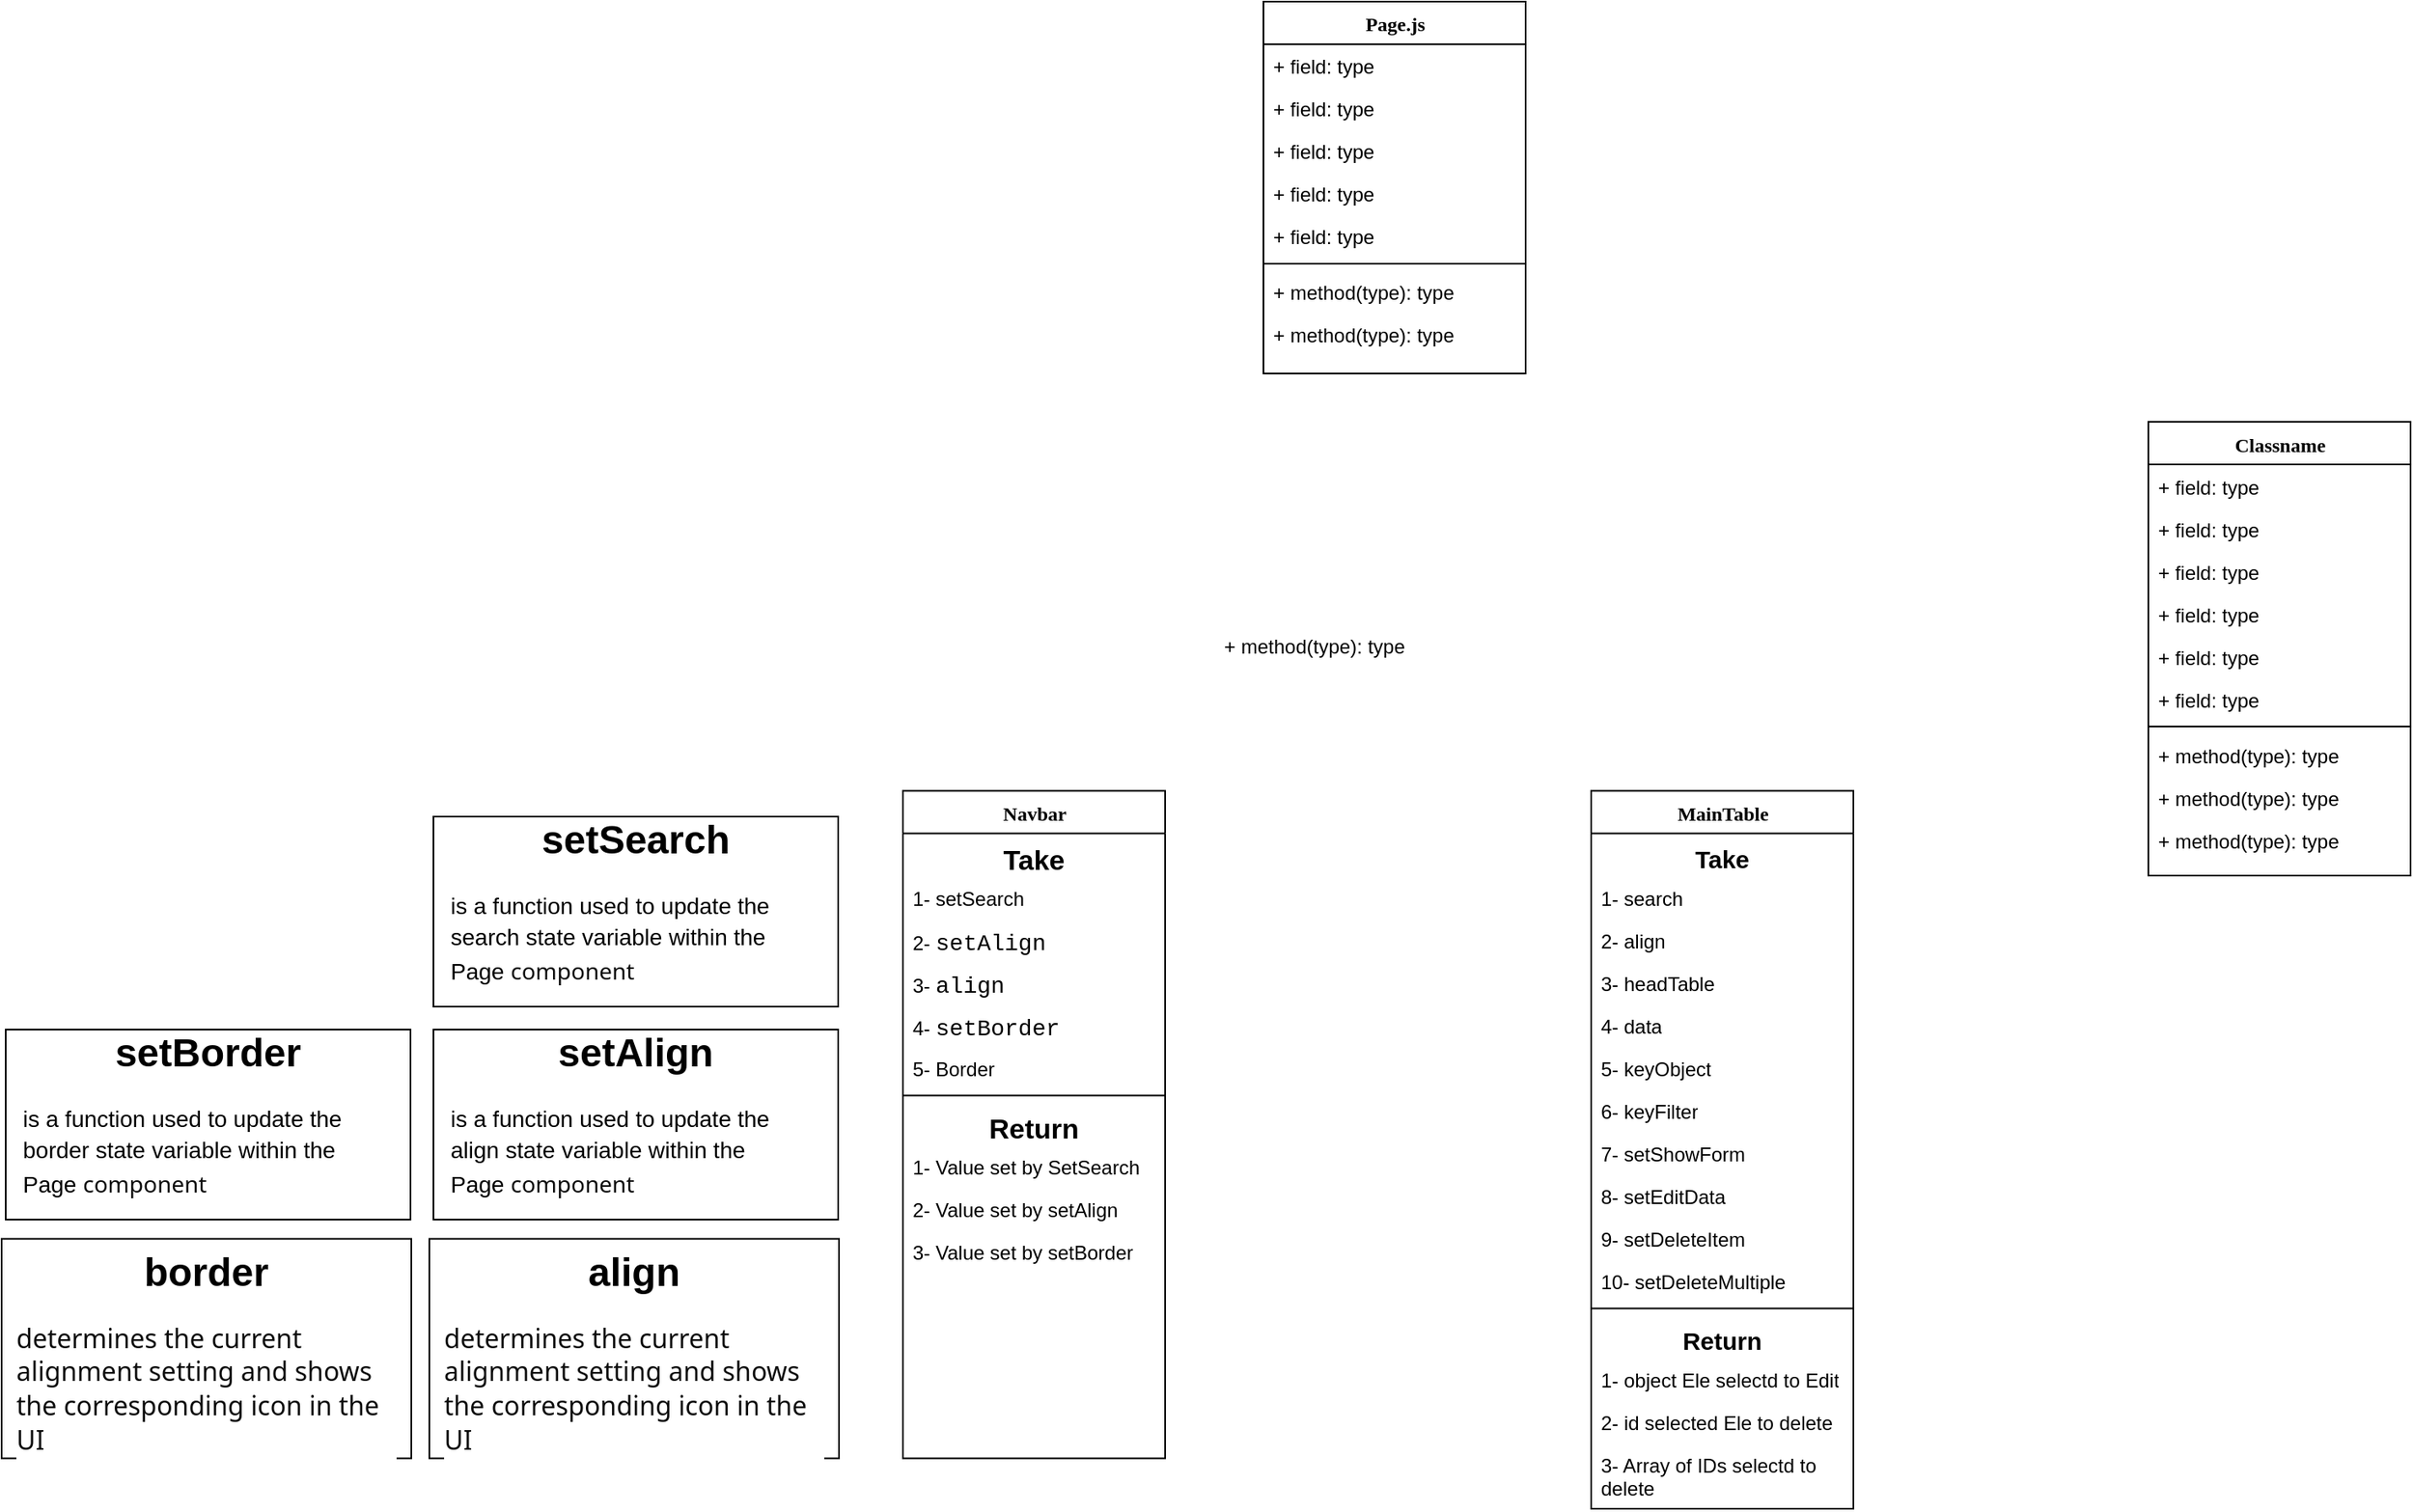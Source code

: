 <mxfile version="24.2.3" type="github">
  <diagram name="Page-1" id="9f46799a-70d6-7492-0946-bef42562c5a5">
    <mxGraphModel dx="1652" dy="1876" grid="1" gridSize="10" guides="1" tooltips="1" connect="1" arrows="1" fold="1" page="1" pageScale="1" pageWidth="1100" pageHeight="850" background="none" math="0" shadow="0">
      <root>
        <mxCell id="0" />
        <mxCell id="1" parent="0" />
        <mxCell id="78961159f06e98e8-17" value="Page.js&lt;div&gt;&lt;br&gt;&lt;/div&gt;" style="swimlane;html=1;fontStyle=1;align=center;verticalAlign=top;childLayout=stackLayout;horizontal=1;startSize=26;horizontalStack=0;resizeParent=1;resizeLast=0;collapsible=1;marginBottom=0;swimlaneFillColor=#ffffff;rounded=0;shadow=0;comic=0;labelBackgroundColor=none;strokeWidth=1;fillColor=none;fontFamily=Verdana;fontSize=12" parent="1" vertex="1">
          <mxGeometry x="470" y="-160" width="160" height="227" as="geometry" />
        </mxCell>
        <mxCell id="78961159f06e98e8-21" value="+ field: type" style="text;html=1;strokeColor=none;fillColor=none;align=left;verticalAlign=top;spacingLeft=4;spacingRight=4;whiteSpace=wrap;overflow=hidden;rotatable=0;points=[[0,0.5],[1,0.5]];portConstraint=eastwest;" parent="78961159f06e98e8-17" vertex="1">
          <mxGeometry y="26" width="160" height="26" as="geometry" />
        </mxCell>
        <mxCell id="78961159f06e98e8-23" value="+ field: type" style="text;html=1;strokeColor=none;fillColor=none;align=left;verticalAlign=top;spacingLeft=4;spacingRight=4;whiteSpace=wrap;overflow=hidden;rotatable=0;points=[[0,0.5],[1,0.5]];portConstraint=eastwest;" parent="78961159f06e98e8-17" vertex="1">
          <mxGeometry y="52" width="160" height="26" as="geometry" />
        </mxCell>
        <mxCell id="78961159f06e98e8-25" value="+ field: type" style="text;html=1;strokeColor=none;fillColor=none;align=left;verticalAlign=top;spacingLeft=4;spacingRight=4;whiteSpace=wrap;overflow=hidden;rotatable=0;points=[[0,0.5],[1,0.5]];portConstraint=eastwest;" parent="78961159f06e98e8-17" vertex="1">
          <mxGeometry y="78" width="160" height="26" as="geometry" />
        </mxCell>
        <mxCell id="78961159f06e98e8-26" value="+ field: type" style="text;html=1;strokeColor=none;fillColor=none;align=left;verticalAlign=top;spacingLeft=4;spacingRight=4;whiteSpace=wrap;overflow=hidden;rotatable=0;points=[[0,0.5],[1,0.5]];portConstraint=eastwest;" parent="78961159f06e98e8-17" vertex="1">
          <mxGeometry y="104" width="160" height="26" as="geometry" />
        </mxCell>
        <mxCell id="78961159f06e98e8-24" value="+ field: type" style="text;html=1;strokeColor=none;fillColor=none;align=left;verticalAlign=top;spacingLeft=4;spacingRight=4;whiteSpace=wrap;overflow=hidden;rotatable=0;points=[[0,0.5],[1,0.5]];portConstraint=eastwest;" parent="78961159f06e98e8-17" vertex="1">
          <mxGeometry y="130" width="160" height="26" as="geometry" />
        </mxCell>
        <mxCell id="78961159f06e98e8-19" value="" style="line;html=1;strokeWidth=1;fillColor=none;align=left;verticalAlign=middle;spacingTop=-1;spacingLeft=3;spacingRight=3;rotatable=0;labelPosition=right;points=[];portConstraint=eastwest;" parent="78961159f06e98e8-17" vertex="1">
          <mxGeometry y="156" width="160" height="8" as="geometry" />
        </mxCell>
        <mxCell id="78961159f06e98e8-20" value="+ method(type): type" style="text;html=1;strokeColor=none;fillColor=none;align=left;verticalAlign=top;spacingLeft=4;spacingRight=4;whiteSpace=wrap;overflow=hidden;rotatable=0;points=[[0,0.5],[1,0.5]];portConstraint=eastwest;" parent="78961159f06e98e8-17" vertex="1">
          <mxGeometry y="164" width="160" height="26" as="geometry" />
        </mxCell>
        <mxCell id="78961159f06e98e8-27" value="+ method(type): type" style="text;html=1;strokeColor=none;fillColor=none;align=left;verticalAlign=top;spacingLeft=4;spacingRight=4;whiteSpace=wrap;overflow=hidden;rotatable=0;points=[[0,0.5],[1,0.5]];portConstraint=eastwest;" parent="78961159f06e98e8-17" vertex="1">
          <mxGeometry y="190" width="160" height="26" as="geometry" />
        </mxCell>
        <mxCell id="78961159f06e98e8-30" value="Classname" style="swimlane;html=1;fontStyle=1;align=center;verticalAlign=top;childLayout=stackLayout;horizontal=1;startSize=26;horizontalStack=0;resizeParent=1;resizeLast=0;collapsible=1;marginBottom=0;swimlaneFillColor=#ffffff;rounded=0;shadow=0;comic=0;labelBackgroundColor=none;strokeWidth=1;fillColor=none;fontFamily=Verdana;fontSize=12" parent="1" vertex="1">
          <mxGeometry x="1010" y="96.5" width="160" height="277" as="geometry" />
        </mxCell>
        <mxCell id="78961159f06e98e8-31" value="+ field: type" style="text;html=1;strokeColor=none;fillColor=none;align=left;verticalAlign=top;spacingLeft=4;spacingRight=4;whiteSpace=wrap;overflow=hidden;rotatable=0;points=[[0,0.5],[1,0.5]];portConstraint=eastwest;" parent="78961159f06e98e8-30" vertex="1">
          <mxGeometry y="26" width="160" height="26" as="geometry" />
        </mxCell>
        <mxCell id="78961159f06e98e8-32" value="+ field: type" style="text;html=1;strokeColor=none;fillColor=none;align=left;verticalAlign=top;spacingLeft=4;spacingRight=4;whiteSpace=wrap;overflow=hidden;rotatable=0;points=[[0,0.5],[1,0.5]];portConstraint=eastwest;" parent="78961159f06e98e8-30" vertex="1">
          <mxGeometry y="52" width="160" height="26" as="geometry" />
        </mxCell>
        <mxCell id="78961159f06e98e8-33" value="+ field: type" style="text;html=1;strokeColor=none;fillColor=none;align=left;verticalAlign=top;spacingLeft=4;spacingRight=4;whiteSpace=wrap;overflow=hidden;rotatable=0;points=[[0,0.5],[1,0.5]];portConstraint=eastwest;" parent="78961159f06e98e8-30" vertex="1">
          <mxGeometry y="78" width="160" height="26" as="geometry" />
        </mxCell>
        <mxCell id="78961159f06e98e8-34" value="+ field: type" style="text;html=1;strokeColor=none;fillColor=none;align=left;verticalAlign=top;spacingLeft=4;spacingRight=4;whiteSpace=wrap;overflow=hidden;rotatable=0;points=[[0,0.5],[1,0.5]];portConstraint=eastwest;" parent="78961159f06e98e8-30" vertex="1">
          <mxGeometry y="104" width="160" height="26" as="geometry" />
        </mxCell>
        <mxCell id="78961159f06e98e8-36" value="+ field: type" style="text;html=1;strokeColor=none;fillColor=none;align=left;verticalAlign=top;spacingLeft=4;spacingRight=4;whiteSpace=wrap;overflow=hidden;rotatable=0;points=[[0,0.5],[1,0.5]];portConstraint=eastwest;" parent="78961159f06e98e8-30" vertex="1">
          <mxGeometry y="130" width="160" height="26" as="geometry" />
        </mxCell>
        <mxCell id="78961159f06e98e8-37" value="+ field: type" style="text;html=1;strokeColor=none;fillColor=none;align=left;verticalAlign=top;spacingLeft=4;spacingRight=4;whiteSpace=wrap;overflow=hidden;rotatable=0;points=[[0,0.5],[1,0.5]];portConstraint=eastwest;" parent="78961159f06e98e8-30" vertex="1">
          <mxGeometry y="156" width="160" height="26" as="geometry" />
        </mxCell>
        <mxCell id="78961159f06e98e8-38" value="" style="line;html=1;strokeWidth=1;fillColor=none;align=left;verticalAlign=middle;spacingTop=-1;spacingLeft=3;spacingRight=3;rotatable=0;labelPosition=right;points=[];portConstraint=eastwest;" parent="78961159f06e98e8-30" vertex="1">
          <mxGeometry y="182" width="160" height="8" as="geometry" />
        </mxCell>
        <mxCell id="78961159f06e98e8-39" value="+ method(type): type" style="text;html=1;strokeColor=none;fillColor=none;align=left;verticalAlign=top;spacingLeft=4;spacingRight=4;whiteSpace=wrap;overflow=hidden;rotatable=0;points=[[0,0.5],[1,0.5]];portConstraint=eastwest;" parent="78961159f06e98e8-30" vertex="1">
          <mxGeometry y="190" width="160" height="26" as="geometry" />
        </mxCell>
        <mxCell id="78961159f06e98e8-40" value="+ method(type): type" style="text;html=1;strokeColor=none;fillColor=none;align=left;verticalAlign=top;spacingLeft=4;spacingRight=4;whiteSpace=wrap;overflow=hidden;rotatable=0;points=[[0,0.5],[1,0.5]];portConstraint=eastwest;" parent="78961159f06e98e8-30" vertex="1">
          <mxGeometry y="216" width="160" height="26" as="geometry" />
        </mxCell>
        <mxCell id="78961159f06e98e8-42" value="+ method(type): type" style="text;html=1;strokeColor=none;fillColor=none;align=left;verticalAlign=top;spacingLeft=4;spacingRight=4;whiteSpace=wrap;overflow=hidden;rotatable=0;points=[[0,0.5],[1,0.5]];portConstraint=eastwest;" parent="78961159f06e98e8-30" vertex="1">
          <mxGeometry y="242" width="160" height="26" as="geometry" />
        </mxCell>
        <mxCell id="78961159f06e98e8-69" value="Navbar" style="swimlane;html=1;fontStyle=1;align=center;verticalAlign=top;childLayout=stackLayout;horizontal=1;startSize=26;horizontalStack=0;resizeParent=1;resizeLast=0;collapsible=1;marginBottom=0;swimlaneFillColor=#ffffff;rounded=0;shadow=0;comic=0;labelBackgroundColor=default;strokeWidth=1;fillColor=none;fontFamily=Verdana;fontSize=12;fontColor=default;" parent="1" vertex="1">
          <mxGeometry x="250" y="321.75" width="160" height="407.5" as="geometry" />
        </mxCell>
        <mxCell id="78961159f06e98e8-70" value="&lt;b&gt;&lt;font style=&quot;font-size: 17px;&quot;&gt;Take&lt;/font&gt;&lt;/b&gt;" style="text;html=1;strokeColor=none;fillColor=none;align=center;verticalAlign=top;spacingLeft=4;spacingRight=4;whiteSpace=wrap;overflow=hidden;rotatable=0;points=[[0,0.5],[1,0.5]];portConstraint=eastwest;" parent="78961159f06e98e8-69" vertex="1">
          <mxGeometry y="26" width="160" height="26" as="geometry" />
        </mxCell>
        <mxCell id="78961159f06e98e8-71" value="1- setSearch" style="text;html=1;strokeColor=none;fillColor=none;align=left;verticalAlign=top;spacingLeft=4;spacingRight=4;whiteSpace=wrap;overflow=hidden;rotatable=0;points=[[0,0.5],[1,0.5]];portConstraint=eastwest;" parent="78961159f06e98e8-69" vertex="1">
          <mxGeometry y="52" width="160" height="26" as="geometry" />
        </mxCell>
        <mxCell id="78961159f06e98e8-72" value="2-&amp;nbsp;&lt;span style=&quot;font-family: Consolas, &amp;quot;Courier New&amp;quot;, monospace; font-size: 14px; white-space: pre;&quot;&gt;setAlign&lt;/span&gt;" style="text;html=1;strokeColor=none;fillColor=none;align=left;verticalAlign=top;spacingLeft=4;spacingRight=4;whiteSpace=wrap;overflow=hidden;rotatable=0;points=[[0,0.5],[1,0.5]];portConstraint=eastwest;textShadow=0;fontColor=default;labelBackgroundColor=default;" parent="78961159f06e98e8-69" vertex="1">
          <mxGeometry y="78" width="160" height="26" as="geometry" />
        </mxCell>
        <mxCell id="BQu4C3gWIdR_t5J09sVz-29" value="3-&amp;nbsp;&lt;span style=&quot;font-family: Consolas, &amp;quot;Courier New&amp;quot;, monospace; font-size: 14px; white-space: pre;&quot;&gt;align&lt;/span&gt;" style="text;html=1;strokeColor=none;fillColor=none;align=left;verticalAlign=top;spacingLeft=4;spacingRight=4;whiteSpace=wrap;overflow=hidden;rotatable=0;points=[[0,0.5],[1,0.5]];portConstraint=eastwest;textShadow=0;fontColor=default;labelBackgroundColor=default;" parent="78961159f06e98e8-69" vertex="1">
          <mxGeometry y="104" width="160" height="26" as="geometry" />
        </mxCell>
        <mxCell id="BQu4C3gWIdR_t5J09sVz-30" value="4-&amp;nbsp;&lt;span style=&quot;font-family: Consolas, &amp;quot;Courier New&amp;quot;, monospace; font-size: 14px; white-space: pre;&quot;&gt;setBorder&lt;/span&gt;" style="text;html=1;strokeColor=none;fillColor=none;align=left;verticalAlign=top;spacingLeft=4;spacingRight=4;whiteSpace=wrap;overflow=hidden;rotatable=0;points=[[0,0.5],[1,0.5]];portConstraint=eastwest;textShadow=0;fontColor=default;labelBackgroundColor=default;" parent="78961159f06e98e8-69" vertex="1">
          <mxGeometry y="130" width="160" height="26" as="geometry" />
        </mxCell>
        <mxCell id="BQu4C3gWIdR_t5J09sVz-31" value="5- Border" style="text;html=1;strokeColor=none;fillColor=none;align=left;verticalAlign=top;spacingLeft=4;spacingRight=4;whiteSpace=wrap;overflow=hidden;rotatable=0;points=[[0,0.5],[1,0.5]];portConstraint=eastwest;textShadow=0;fontColor=default;labelBackgroundColor=default;" parent="78961159f06e98e8-69" vertex="1">
          <mxGeometry y="156" width="160" height="26" as="geometry" />
        </mxCell>
        <mxCell id="BQu4C3gWIdR_t5J09sVz-9" value="" style="line;html=1;strokeWidth=1;fillColor=none;align=left;verticalAlign=middle;spacingTop=-1;spacingLeft=3;spacingRight=3;rotatable=0;labelPosition=right;points=[];portConstraint=eastwest;" parent="78961159f06e98e8-69" vertex="1">
          <mxGeometry y="182" width="160" height="8" as="geometry" />
        </mxCell>
        <mxCell id="BQu4C3gWIdR_t5J09sVz-40" value="&lt;span style=&quot;font-size: 17px;&quot;&gt;&lt;b&gt;Return&lt;/b&gt;&lt;/span&gt;" style="text;html=1;strokeColor=none;fillColor=none;align=center;verticalAlign=top;spacingLeft=4;spacingRight=4;whiteSpace=wrap;overflow=hidden;rotatable=0;points=[[0,0.5],[1,0.5]];portConstraint=eastwest;" parent="78961159f06e98e8-69" vertex="1">
          <mxGeometry y="190" width="160" height="26" as="geometry" />
        </mxCell>
        <mxCell id="BQu4C3gWIdR_t5J09sVz-41" value="1- Value set by SetSearch" style="text;html=1;strokeColor=none;fillColor=none;align=left;verticalAlign=top;spacingLeft=4;spacingRight=4;whiteSpace=wrap;overflow=hidden;rotatable=0;points=[[0,0.5],[1,0.5]];portConstraint=eastwest;textShadow=0;fontColor=default;labelBackgroundColor=default;" parent="78961159f06e98e8-69" vertex="1">
          <mxGeometry y="216" width="160" height="26" as="geometry" />
        </mxCell>
        <mxCell id="BQu4C3gWIdR_t5J09sVz-42" value="2- Value set by setAlign" style="text;html=1;strokeColor=none;fillColor=none;align=left;verticalAlign=top;spacingLeft=4;spacingRight=4;whiteSpace=wrap;overflow=hidden;rotatable=0;points=[[0,0.5],[1,0.5]];portConstraint=eastwest;textShadow=0;fontColor=default;labelBackgroundColor=default;" parent="78961159f06e98e8-69" vertex="1">
          <mxGeometry y="242" width="160" height="26" as="geometry" />
        </mxCell>
        <mxCell id="BQu4C3gWIdR_t5J09sVz-43" value="3- Value set by setBorder" style="text;html=1;strokeColor=none;fillColor=none;align=left;verticalAlign=top;spacingLeft=4;spacingRight=4;whiteSpace=wrap;overflow=hidden;rotatable=0;points=[[0,0.5],[1,0.5]];portConstraint=eastwest;textShadow=0;fontColor=default;labelBackgroundColor=default;" parent="78961159f06e98e8-69" vertex="1">
          <mxGeometry y="268" width="160" height="26" as="geometry" />
        </mxCell>
        <mxCell id="BQu4C3gWIdR_t5J09sVz-2" value="MainTable" style="swimlane;html=1;fontStyle=1;align=center;verticalAlign=top;childLayout=stackLayout;horizontal=1;startSize=26;horizontalStack=0;resizeParent=1;resizeLast=0;collapsible=1;marginBottom=0;swimlaneFillColor=#ffffff;rounded=0;shadow=0;comic=0;labelBackgroundColor=none;strokeWidth=1;fillColor=none;fontFamily=Verdana;fontSize=12" parent="1" vertex="1">
          <mxGeometry x="670" y="321.75" width="160" height="438.25" as="geometry" />
        </mxCell>
        <mxCell id="BQu4C3gWIdR_t5J09sVz-3" value="&lt;font style=&quot;font-size: 15px;&quot;&gt;&lt;b&gt;Take&lt;/b&gt;&lt;/font&gt;" style="text;html=1;strokeColor=none;fillColor=none;align=center;verticalAlign=top;spacingLeft=4;spacingRight=4;whiteSpace=wrap;overflow=hidden;rotatable=0;points=[[0,0.5],[1,0.5]];portConstraint=eastwest;" parent="BQu4C3gWIdR_t5J09sVz-2" vertex="1">
          <mxGeometry y="26" width="160" height="26" as="geometry" />
        </mxCell>
        <mxCell id="BQu4C3gWIdR_t5J09sVz-4" value="1- search" style="text;html=1;strokeColor=none;fillColor=none;align=left;verticalAlign=top;spacingLeft=4;spacingRight=4;whiteSpace=wrap;overflow=hidden;rotatable=0;points=[[0,0.5],[1,0.5]];portConstraint=eastwest;" parent="BQu4C3gWIdR_t5J09sVz-2" vertex="1">
          <mxGeometry y="52" width="160" height="26" as="geometry" />
        </mxCell>
        <mxCell id="BQu4C3gWIdR_t5J09sVz-5" value="2- align" style="text;html=1;strokeColor=none;fillColor=none;align=left;verticalAlign=top;spacingLeft=4;spacingRight=4;whiteSpace=wrap;overflow=hidden;rotatable=0;points=[[0,0.5],[1,0.5]];portConstraint=eastwest;" parent="BQu4C3gWIdR_t5J09sVz-2" vertex="1">
          <mxGeometry y="78" width="160" height="26" as="geometry" />
        </mxCell>
        <mxCell id="BQu4C3gWIdR_t5J09sVz-6" value="3- headTable" style="text;html=1;strokeColor=none;fillColor=none;align=left;verticalAlign=top;spacingLeft=4;spacingRight=4;whiteSpace=wrap;overflow=hidden;rotatable=0;points=[[0,0.5],[1,0.5]];portConstraint=eastwest;" parent="BQu4C3gWIdR_t5J09sVz-2" vertex="1">
          <mxGeometry y="104" width="160" height="26" as="geometry" />
        </mxCell>
        <mxCell id="BQu4C3gWIdR_t5J09sVz-7" value="4- data" style="text;html=1;strokeColor=none;fillColor=none;align=left;verticalAlign=top;spacingLeft=4;spacingRight=4;whiteSpace=wrap;overflow=hidden;rotatable=0;points=[[0,0.5],[1,0.5]];portConstraint=eastwest;" parent="BQu4C3gWIdR_t5J09sVz-2" vertex="1">
          <mxGeometry y="130" width="160" height="26" as="geometry" />
        </mxCell>
        <mxCell id="BQu4C3gWIdR_t5J09sVz-8" value="5- keyObject" style="text;html=1;strokeColor=none;fillColor=none;align=left;verticalAlign=top;spacingLeft=4;spacingRight=4;whiteSpace=wrap;overflow=hidden;rotatable=0;points=[[0,0.5],[1,0.5]];portConstraint=eastwest;" parent="BQu4C3gWIdR_t5J09sVz-2" vertex="1">
          <mxGeometry y="156" width="160" height="26" as="geometry" />
        </mxCell>
        <mxCell id="BQu4C3gWIdR_t5J09sVz-11" value="6- keyFilter" style="text;html=1;strokeColor=none;fillColor=none;align=left;verticalAlign=top;spacingLeft=4;spacingRight=4;whiteSpace=wrap;overflow=hidden;rotatable=0;points=[[0,0.5],[1,0.5]];portConstraint=eastwest;" parent="BQu4C3gWIdR_t5J09sVz-2" vertex="1">
          <mxGeometry y="182" width="160" height="26" as="geometry" />
        </mxCell>
        <mxCell id="BQu4C3gWIdR_t5J09sVz-12" value="7- setShowForm" style="text;html=1;strokeColor=none;fillColor=none;align=left;verticalAlign=top;spacingLeft=4;spacingRight=4;whiteSpace=wrap;overflow=hidden;rotatable=0;points=[[0,0.5],[1,0.5]];portConstraint=eastwest;" parent="BQu4C3gWIdR_t5J09sVz-2" vertex="1">
          <mxGeometry y="208" width="160" height="26" as="geometry" />
        </mxCell>
        <mxCell id="BQu4C3gWIdR_t5J09sVz-13" value="8- setEditData" style="text;html=1;strokeColor=none;fillColor=none;align=left;verticalAlign=top;spacingLeft=4;spacingRight=4;whiteSpace=wrap;overflow=hidden;rotatable=0;points=[[0,0.5],[1,0.5]];portConstraint=eastwest;" parent="BQu4C3gWIdR_t5J09sVz-2" vertex="1">
          <mxGeometry y="234" width="160" height="26" as="geometry" />
        </mxCell>
        <mxCell id="BQu4C3gWIdR_t5J09sVz-53" value="9- setDeleteItem" style="text;html=1;strokeColor=none;fillColor=none;align=left;verticalAlign=top;spacingLeft=4;spacingRight=4;whiteSpace=wrap;overflow=hidden;rotatable=0;points=[[0,0.5],[1,0.5]];portConstraint=eastwest;" parent="BQu4C3gWIdR_t5J09sVz-2" vertex="1">
          <mxGeometry y="260" width="160" height="26" as="geometry" />
        </mxCell>
        <mxCell id="BQu4C3gWIdR_t5J09sVz-54" value="10- setDeleteMultiple" style="text;html=1;strokeColor=none;fillColor=none;align=left;verticalAlign=top;spacingLeft=4;spacingRight=4;whiteSpace=wrap;overflow=hidden;rotatable=0;points=[[0,0.5],[1,0.5]];portConstraint=eastwest;" parent="BQu4C3gWIdR_t5J09sVz-2" vertex="1">
          <mxGeometry y="286" width="160" height="26" as="geometry" />
        </mxCell>
        <mxCell id="BQu4C3gWIdR_t5J09sVz-52" value="" style="line;html=1;strokeWidth=1;fillColor=none;align=left;verticalAlign=middle;spacingTop=-1;spacingLeft=3;spacingRight=3;rotatable=0;labelPosition=right;points=[];portConstraint=eastwest;" parent="BQu4C3gWIdR_t5J09sVz-2" vertex="1">
          <mxGeometry y="312" width="160" height="8" as="geometry" />
        </mxCell>
        <mxCell id="BQu4C3gWIdR_t5J09sVz-55" value="&lt;b&gt;&lt;font style=&quot;font-size: 15px;&quot;&gt;Return&lt;/font&gt;&lt;/b&gt;" style="text;html=1;strokeColor=none;fillColor=none;align=center;verticalAlign=top;spacingLeft=4;spacingRight=4;whiteSpace=wrap;overflow=hidden;rotatable=0;points=[[0,0.5],[1,0.5]];portConstraint=eastwest;" parent="BQu4C3gWIdR_t5J09sVz-2" vertex="1">
          <mxGeometry y="320" width="160" height="26" as="geometry" />
        </mxCell>
        <mxCell id="c2nVhI1lKvrCwRCXkf1z-3" value="1- object Ele selectd to Edit" style="text;html=1;strokeColor=none;fillColor=none;align=left;verticalAlign=top;spacingLeft=4;spacingRight=4;whiteSpace=wrap;overflow=hidden;rotatable=1;points=[[0,0.5],[1,0.5]];portConstraint=eastwest;movable=1;resizable=1;deletable=1;editable=1;locked=0;connectable=1;" vertex="1" parent="BQu4C3gWIdR_t5J09sVz-2">
          <mxGeometry y="346" width="160" height="26" as="geometry" />
        </mxCell>
        <mxCell id="c2nVhI1lKvrCwRCXkf1z-1" value="2- id selected Ele to delete" style="text;html=1;strokeColor=none;fillColor=none;align=left;verticalAlign=top;spacingLeft=4;spacingRight=4;whiteSpace=wrap;overflow=hidden;rotatable=1;points=[[0,0.5],[1,0.5]];portConstraint=eastwest;movable=1;resizable=1;deletable=1;editable=1;locked=0;connectable=1;" vertex="1" parent="BQu4C3gWIdR_t5J09sVz-2">
          <mxGeometry y="372" width="160" height="26" as="geometry" />
        </mxCell>
        <mxCell id="c2nVhI1lKvrCwRCXkf1z-2" value="3- Array of IDs selectd to delete&amp;nbsp;" style="text;html=1;strokeColor=none;fillColor=none;align=left;verticalAlign=top;spacingLeft=4;spacingRight=4;whiteSpace=wrap;overflow=hidden;rotatable=1;points=[[0,0.5],[1,0.5]];portConstraint=eastwest;movable=1;resizable=1;deletable=1;editable=1;locked=0;connectable=1;" vertex="1" parent="BQu4C3gWIdR_t5J09sVz-2">
          <mxGeometry y="398" width="160" height="38" as="geometry" />
        </mxCell>
        <mxCell id="BQu4C3gWIdR_t5J09sVz-45" value="&lt;h1 style=&quot;text-align: center; margin-top: 0px;&quot;&gt;setSearch&lt;/h1&gt;&lt;h1 style=&quot;margin: 10px; line-height: 140%; font-size: 14px; padding-left: 0px; padding-right: 0px;&quot;&gt;&lt;span style=&quot;font-weight: normal;&quot;&gt;is a function used to update the search state variable within the Page &lt;span style=&quot;white-space-collapse: preserve; color: rgb(13, 13, 13); font-family: Söhne, ui-sans-serif, system-ui, -apple-system, &amp;quot;Segoe UI&amp;quot;, Roboto, Ubuntu, Cantarell, &amp;quot;Noto Sans&amp;quot;, sans-serif, &amp;quot;Helvetica Neue&amp;quot;, Arial, &amp;quot;Apple Color Emoji&amp;quot;, &amp;quot;Segoe UI Emoji&amp;quot;, &amp;quot;Segoe UI Symbol&amp;quot;, &amp;quot;Noto Color Emoji&amp;quot;;&quot;&gt;component&lt;/span&gt;&lt;/span&gt;&lt;/h1&gt;" style="text;html=1;whiteSpace=wrap;overflow=hidden;rounded=0;labelBackgroundColor=default;labelBorderColor=default;" parent="1" vertex="1">
          <mxGeometry x="-39" y="330" width="250" height="126.5" as="geometry" />
        </mxCell>
        <mxCell id="BQu4C3gWIdR_t5J09sVz-46" value="&lt;h1 style=&quot;text-align: center; margin-top: 0px;&quot;&gt;setAlign&lt;/h1&gt;&lt;h1 style=&quot;margin: 10px; line-height: 19.6px; font-size: 14px; padding-top: 0px; padding-left: 0px;&quot;&gt;&lt;span style=&quot;font-weight: normal;&quot;&gt;is a function used to update the align state variable within the Page&amp;nbsp;&lt;span style=&quot;white-space-collapse: preserve; color: rgb(13, 13, 13); font-family: Söhne, ui-sans-serif, system-ui, -apple-system, &amp;quot;Segoe UI&amp;quot;, Roboto, Ubuntu, Cantarell, &amp;quot;Noto Sans&amp;quot;, sans-serif, &amp;quot;Helvetica Neue&amp;quot;, Arial, &amp;quot;Apple Color Emoji&amp;quot;, &amp;quot;Segoe UI Emoji&amp;quot;, &amp;quot;Segoe UI Symbol&amp;quot;, &amp;quot;Noto Color Emoji&amp;quot;;&quot;&gt;component&lt;/span&gt;&lt;/span&gt;&lt;/h1&gt;" style="text;html=1;whiteSpace=wrap;overflow=hidden;rounded=0;labelBackgroundColor=default;labelBorderColor=default;spacingLeft=0;" parent="1" vertex="1">
          <mxGeometry x="-39" y="460" width="250" height="130" as="geometry" />
        </mxCell>
        <mxCell id="BQu4C3gWIdR_t5J09sVz-47" value="&lt;h1 style=&quot;forced-color-adjust: none; cursor: auto; color: rgb(0, 0, 0); font-family: Helvetica; font-style: normal; font-variant-ligatures: normal; font-variant-caps: normal; letter-spacing: normal; orphans: 2; text-indent: 0px; text-transform: none; widows: 2; word-spacing: 0px; -webkit-text-stroke-width: 0px; white-space: normal; text-decoration-thickness: initial; text-decoration-style: initial; text-decoration-color: initial; margin-top: 0px; user-select: text !important;&quot;&gt;align&lt;/h1&gt;&lt;h1 style=&quot;text-align: left; margin-top: 0px; line-height: 19.6px; font-size: 14px;&quot;&gt;&lt;span style=&quot;color: rgb(13, 13, 13); font-family: Söhne, ui-sans-serif, system-ui, -apple-system, &amp;quot;Segoe UI&amp;quot;, Roboto, Ubuntu, Cantarell, &amp;quot;Noto Sans&amp;quot;, sans-serif, &amp;quot;Helvetica Neue&amp;quot;, Arial, &amp;quot;Apple Color Emoji&amp;quot;, &amp;quot;Segoe UI Emoji&amp;quot;, &amp;quot;Segoe UI Symbol&amp;quot;, &amp;quot;Noto Color Emoji&amp;quot;; font-size: 16px; font-weight: 400; white-space-collapse: preserve;&quot;&gt;determines the current alignment setting and shows the corresponding icon in the UI&lt;/span&gt;&lt;/h1&gt;" style="text;whiteSpace=wrap;html=1;labelBackgroundColor=default;spacingTop=0;spacingRight=8;spacingLeft=8;strokeColor=default;align=center;" parent="1" vertex="1">
          <mxGeometry x="-39" y="595.25" width="250" height="134" as="geometry" />
        </mxCell>
        <mxCell id="BQu4C3gWIdR_t5J09sVz-49" value="&lt;h1 style=&quot;text-align: center; margin-top: 0px;&quot;&gt;setBorder&lt;/h1&gt;&lt;h1 style=&quot;margin: 10px; line-height: 140%; font-size: 14px; padding-left: 0px; padding-right: 0px;&quot;&gt;&lt;span style=&quot;font-weight: normal;&quot;&gt;is a function used to update the border state variable within the Page &lt;span style=&quot;white-space-collapse: preserve; color: rgb(13, 13, 13); font-family: Söhne, ui-sans-serif, system-ui, -apple-system, &amp;quot;Segoe UI&amp;quot;, Roboto, Ubuntu, Cantarell, &amp;quot;Noto Sans&amp;quot;, sans-serif, &amp;quot;Helvetica Neue&amp;quot;, Arial, &amp;quot;Apple Color Emoji&amp;quot;, &amp;quot;Segoe UI Emoji&amp;quot;, &amp;quot;Segoe UI Symbol&amp;quot;, &amp;quot;Noto Color Emoji&amp;quot;;&quot;&gt;component&lt;/span&gt;&lt;/span&gt;&lt;/h1&gt;" style="text;html=1;whiteSpace=wrap;overflow=hidden;rounded=0;labelBackgroundColor=default;labelBorderColor=default;" parent="1" vertex="1">
          <mxGeometry x="-300" y="460" width="250" height="126.5" as="geometry" />
        </mxCell>
        <mxCell id="BQu4C3gWIdR_t5J09sVz-50" value="&lt;h1 style=&quot;forced-color-adjust: none; cursor: auto; color: rgb(0, 0, 0); font-family: Helvetica; font-style: normal; font-variant-ligatures: normal; font-variant-caps: normal; letter-spacing: normal; orphans: 2; text-indent: 0px; text-transform: none; widows: 2; word-spacing: 0px; -webkit-text-stroke-width: 0px; white-space: normal; text-decoration-thickness: initial; text-decoration-style: initial; text-decoration-color: initial; margin-top: 0px; user-select: text !important;&quot;&gt;border&lt;/h1&gt;&lt;h1 style=&quot;text-align: left; margin-top: 0px; line-height: 19.6px; font-size: 14px;&quot;&gt;&lt;span style=&quot;color: rgb(13, 13, 13); font-family: Söhne, ui-sans-serif, system-ui, -apple-system, &amp;quot;Segoe UI&amp;quot;, Roboto, Ubuntu, Cantarell, &amp;quot;Noto Sans&amp;quot;, sans-serif, &amp;quot;Helvetica Neue&amp;quot;, Arial, &amp;quot;Apple Color Emoji&amp;quot;, &amp;quot;Segoe UI Emoji&amp;quot;, &amp;quot;Segoe UI Symbol&amp;quot;, &amp;quot;Noto Color Emoji&amp;quot;; font-size: 16px; font-weight: 400; white-space-collapse: preserve;&quot;&gt;determines the current alignment setting and shows the corresponding icon in the UI&lt;/span&gt;&lt;/h1&gt;" style="text;whiteSpace=wrap;html=1;labelBackgroundColor=default;spacingTop=0;spacingRight=8;spacingLeft=8;strokeColor=default;align=center;" parent="1" vertex="1">
          <mxGeometry x="-300" y="595.25" width="250" height="134" as="geometry" />
        </mxCell>
        <mxCell id="BQu4C3gWIdR_t5J09sVz-10" value="+ method(type): type" style="text;html=1;strokeColor=none;fillColor=none;align=left;verticalAlign=top;spacingLeft=4;spacingRight=4;whiteSpace=wrap;overflow=hidden;rotatable=1;points=[[0,0.5],[1,0.5]];portConstraint=eastwest;movable=1;resizable=1;deletable=1;editable=1;locked=0;connectable=1;" parent="1" vertex="1">
          <mxGeometry x="440" y="220" width="190" height="60" as="geometry" />
        </mxCell>
      </root>
    </mxGraphModel>
  </diagram>
</mxfile>
